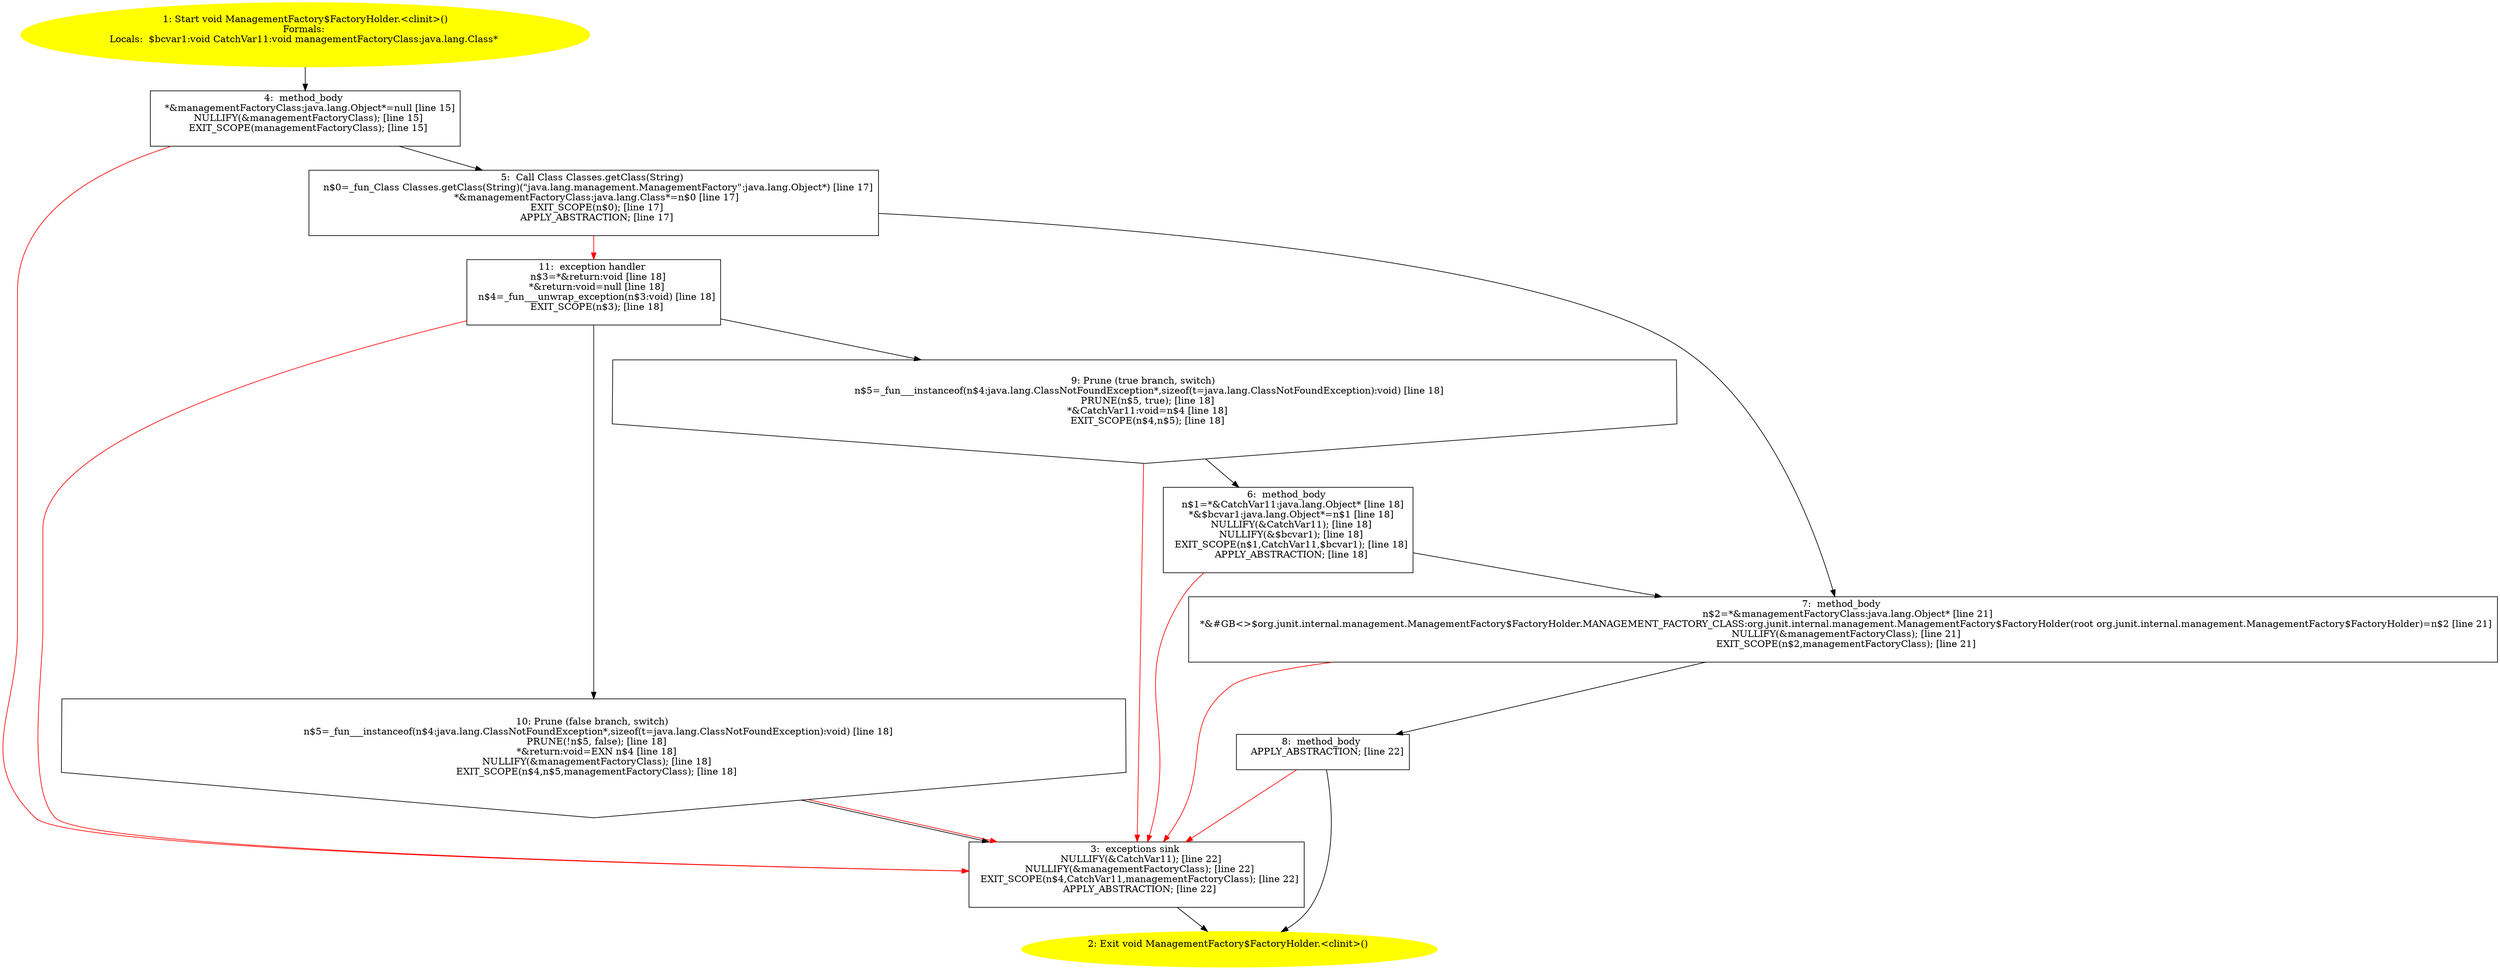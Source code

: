 /* @generated */
digraph cfg {
"org.junit.internal.management.ManagementFactory$FactoryHolder.<clinit>():void.effd9d8dbd50e7e6e83c25a4b500f0d6_1" [label="1: Start void ManagementFactory$FactoryHolder.<clinit>()\nFormals: \nLocals:  $bcvar1:void CatchVar11:void managementFactoryClass:java.lang.Class* \n  " color=yellow style=filled]
	

	 "org.junit.internal.management.ManagementFactory$FactoryHolder.<clinit>():void.effd9d8dbd50e7e6e83c25a4b500f0d6_1" -> "org.junit.internal.management.ManagementFactory$FactoryHolder.<clinit>():void.effd9d8dbd50e7e6e83c25a4b500f0d6_4" ;
"org.junit.internal.management.ManagementFactory$FactoryHolder.<clinit>():void.effd9d8dbd50e7e6e83c25a4b500f0d6_2" [label="2: Exit void ManagementFactory$FactoryHolder.<clinit>() \n  " color=yellow style=filled]
	

"org.junit.internal.management.ManagementFactory$FactoryHolder.<clinit>():void.effd9d8dbd50e7e6e83c25a4b500f0d6_3" [label="3:  exceptions sink \n   NULLIFY(&CatchVar11); [line 22]\n  NULLIFY(&managementFactoryClass); [line 22]\n  EXIT_SCOPE(n$4,CatchVar11,managementFactoryClass); [line 22]\n  APPLY_ABSTRACTION; [line 22]\n " shape="box"]
	

	 "org.junit.internal.management.ManagementFactory$FactoryHolder.<clinit>():void.effd9d8dbd50e7e6e83c25a4b500f0d6_3" -> "org.junit.internal.management.ManagementFactory$FactoryHolder.<clinit>():void.effd9d8dbd50e7e6e83c25a4b500f0d6_2" ;
"org.junit.internal.management.ManagementFactory$FactoryHolder.<clinit>():void.effd9d8dbd50e7e6e83c25a4b500f0d6_4" [label="4:  method_body \n   *&managementFactoryClass:java.lang.Object*=null [line 15]\n  NULLIFY(&managementFactoryClass); [line 15]\n  EXIT_SCOPE(managementFactoryClass); [line 15]\n " shape="box"]
	

	 "org.junit.internal.management.ManagementFactory$FactoryHolder.<clinit>():void.effd9d8dbd50e7e6e83c25a4b500f0d6_4" -> "org.junit.internal.management.ManagementFactory$FactoryHolder.<clinit>():void.effd9d8dbd50e7e6e83c25a4b500f0d6_5" ;
	 "org.junit.internal.management.ManagementFactory$FactoryHolder.<clinit>():void.effd9d8dbd50e7e6e83c25a4b500f0d6_4" -> "org.junit.internal.management.ManagementFactory$FactoryHolder.<clinit>():void.effd9d8dbd50e7e6e83c25a4b500f0d6_3" [color="red" ];
"org.junit.internal.management.ManagementFactory$FactoryHolder.<clinit>():void.effd9d8dbd50e7e6e83c25a4b500f0d6_5" [label="5:  Call Class Classes.getClass(String) \n   n$0=_fun_Class Classes.getClass(String)(\"java.lang.management.ManagementFactory\":java.lang.Object*) [line 17]\n  *&managementFactoryClass:java.lang.Class*=n$0 [line 17]\n  EXIT_SCOPE(n$0); [line 17]\n  APPLY_ABSTRACTION; [line 17]\n " shape="box"]
	

	 "org.junit.internal.management.ManagementFactory$FactoryHolder.<clinit>():void.effd9d8dbd50e7e6e83c25a4b500f0d6_5" -> "org.junit.internal.management.ManagementFactory$FactoryHolder.<clinit>():void.effd9d8dbd50e7e6e83c25a4b500f0d6_7" ;
	 "org.junit.internal.management.ManagementFactory$FactoryHolder.<clinit>():void.effd9d8dbd50e7e6e83c25a4b500f0d6_5" -> "org.junit.internal.management.ManagementFactory$FactoryHolder.<clinit>():void.effd9d8dbd50e7e6e83c25a4b500f0d6_11" [color="red" ];
"org.junit.internal.management.ManagementFactory$FactoryHolder.<clinit>():void.effd9d8dbd50e7e6e83c25a4b500f0d6_6" [label="6:  method_body \n   n$1=*&CatchVar11:java.lang.Object* [line 18]\n  *&$bcvar1:java.lang.Object*=n$1 [line 18]\n  NULLIFY(&CatchVar11); [line 18]\n  NULLIFY(&$bcvar1); [line 18]\n  EXIT_SCOPE(n$1,CatchVar11,$bcvar1); [line 18]\n  APPLY_ABSTRACTION; [line 18]\n " shape="box"]
	

	 "org.junit.internal.management.ManagementFactory$FactoryHolder.<clinit>():void.effd9d8dbd50e7e6e83c25a4b500f0d6_6" -> "org.junit.internal.management.ManagementFactory$FactoryHolder.<clinit>():void.effd9d8dbd50e7e6e83c25a4b500f0d6_7" ;
	 "org.junit.internal.management.ManagementFactory$FactoryHolder.<clinit>():void.effd9d8dbd50e7e6e83c25a4b500f0d6_6" -> "org.junit.internal.management.ManagementFactory$FactoryHolder.<clinit>():void.effd9d8dbd50e7e6e83c25a4b500f0d6_3" [color="red" ];
"org.junit.internal.management.ManagementFactory$FactoryHolder.<clinit>():void.effd9d8dbd50e7e6e83c25a4b500f0d6_7" [label="7:  method_body \n   n$2=*&managementFactoryClass:java.lang.Object* [line 21]\n  *&#GB<>$org.junit.internal.management.ManagementFactory$FactoryHolder.MANAGEMENT_FACTORY_CLASS:org.junit.internal.management.ManagementFactory$FactoryHolder(root org.junit.internal.management.ManagementFactory$FactoryHolder)=n$2 [line 21]\n  NULLIFY(&managementFactoryClass); [line 21]\n  EXIT_SCOPE(n$2,managementFactoryClass); [line 21]\n " shape="box"]
	

	 "org.junit.internal.management.ManagementFactory$FactoryHolder.<clinit>():void.effd9d8dbd50e7e6e83c25a4b500f0d6_7" -> "org.junit.internal.management.ManagementFactory$FactoryHolder.<clinit>():void.effd9d8dbd50e7e6e83c25a4b500f0d6_8" ;
	 "org.junit.internal.management.ManagementFactory$FactoryHolder.<clinit>():void.effd9d8dbd50e7e6e83c25a4b500f0d6_7" -> "org.junit.internal.management.ManagementFactory$FactoryHolder.<clinit>():void.effd9d8dbd50e7e6e83c25a4b500f0d6_3" [color="red" ];
"org.junit.internal.management.ManagementFactory$FactoryHolder.<clinit>():void.effd9d8dbd50e7e6e83c25a4b500f0d6_8" [label="8:  method_body \n   APPLY_ABSTRACTION; [line 22]\n " shape="box"]
	

	 "org.junit.internal.management.ManagementFactory$FactoryHolder.<clinit>():void.effd9d8dbd50e7e6e83c25a4b500f0d6_8" -> "org.junit.internal.management.ManagementFactory$FactoryHolder.<clinit>():void.effd9d8dbd50e7e6e83c25a4b500f0d6_2" ;
	 "org.junit.internal.management.ManagementFactory$FactoryHolder.<clinit>():void.effd9d8dbd50e7e6e83c25a4b500f0d6_8" -> "org.junit.internal.management.ManagementFactory$FactoryHolder.<clinit>():void.effd9d8dbd50e7e6e83c25a4b500f0d6_3" [color="red" ];
"org.junit.internal.management.ManagementFactory$FactoryHolder.<clinit>():void.effd9d8dbd50e7e6e83c25a4b500f0d6_9" [label="9: Prune (true branch, switch) \n   n$5=_fun___instanceof(n$4:java.lang.ClassNotFoundException*,sizeof(t=java.lang.ClassNotFoundException):void) [line 18]\n  PRUNE(n$5, true); [line 18]\n  *&CatchVar11:void=n$4 [line 18]\n  EXIT_SCOPE(n$4,n$5); [line 18]\n " shape="invhouse"]
	

	 "org.junit.internal.management.ManagementFactory$FactoryHolder.<clinit>():void.effd9d8dbd50e7e6e83c25a4b500f0d6_9" -> "org.junit.internal.management.ManagementFactory$FactoryHolder.<clinit>():void.effd9d8dbd50e7e6e83c25a4b500f0d6_6" ;
	 "org.junit.internal.management.ManagementFactory$FactoryHolder.<clinit>():void.effd9d8dbd50e7e6e83c25a4b500f0d6_9" -> "org.junit.internal.management.ManagementFactory$FactoryHolder.<clinit>():void.effd9d8dbd50e7e6e83c25a4b500f0d6_3" [color="red" ];
"org.junit.internal.management.ManagementFactory$FactoryHolder.<clinit>():void.effd9d8dbd50e7e6e83c25a4b500f0d6_10" [label="10: Prune (false branch, switch) \n   n$5=_fun___instanceof(n$4:java.lang.ClassNotFoundException*,sizeof(t=java.lang.ClassNotFoundException):void) [line 18]\n  PRUNE(!n$5, false); [line 18]\n  *&return:void=EXN n$4 [line 18]\n  NULLIFY(&managementFactoryClass); [line 18]\n  EXIT_SCOPE(n$4,n$5,managementFactoryClass); [line 18]\n " shape="invhouse"]
	

	 "org.junit.internal.management.ManagementFactory$FactoryHolder.<clinit>():void.effd9d8dbd50e7e6e83c25a4b500f0d6_10" -> "org.junit.internal.management.ManagementFactory$FactoryHolder.<clinit>():void.effd9d8dbd50e7e6e83c25a4b500f0d6_3" ;
	 "org.junit.internal.management.ManagementFactory$FactoryHolder.<clinit>():void.effd9d8dbd50e7e6e83c25a4b500f0d6_10" -> "org.junit.internal.management.ManagementFactory$FactoryHolder.<clinit>():void.effd9d8dbd50e7e6e83c25a4b500f0d6_3" [color="red" ];
"org.junit.internal.management.ManagementFactory$FactoryHolder.<clinit>():void.effd9d8dbd50e7e6e83c25a4b500f0d6_11" [label="11:  exception handler \n   n$3=*&return:void [line 18]\n  *&return:void=null [line 18]\n  n$4=_fun___unwrap_exception(n$3:void) [line 18]\n  EXIT_SCOPE(n$3); [line 18]\n " shape="box"]
	

	 "org.junit.internal.management.ManagementFactory$FactoryHolder.<clinit>():void.effd9d8dbd50e7e6e83c25a4b500f0d6_11" -> "org.junit.internal.management.ManagementFactory$FactoryHolder.<clinit>():void.effd9d8dbd50e7e6e83c25a4b500f0d6_9" ;
	 "org.junit.internal.management.ManagementFactory$FactoryHolder.<clinit>():void.effd9d8dbd50e7e6e83c25a4b500f0d6_11" -> "org.junit.internal.management.ManagementFactory$FactoryHolder.<clinit>():void.effd9d8dbd50e7e6e83c25a4b500f0d6_10" ;
	 "org.junit.internal.management.ManagementFactory$FactoryHolder.<clinit>():void.effd9d8dbd50e7e6e83c25a4b500f0d6_11" -> "org.junit.internal.management.ManagementFactory$FactoryHolder.<clinit>():void.effd9d8dbd50e7e6e83c25a4b500f0d6_3" [color="red" ];
}
